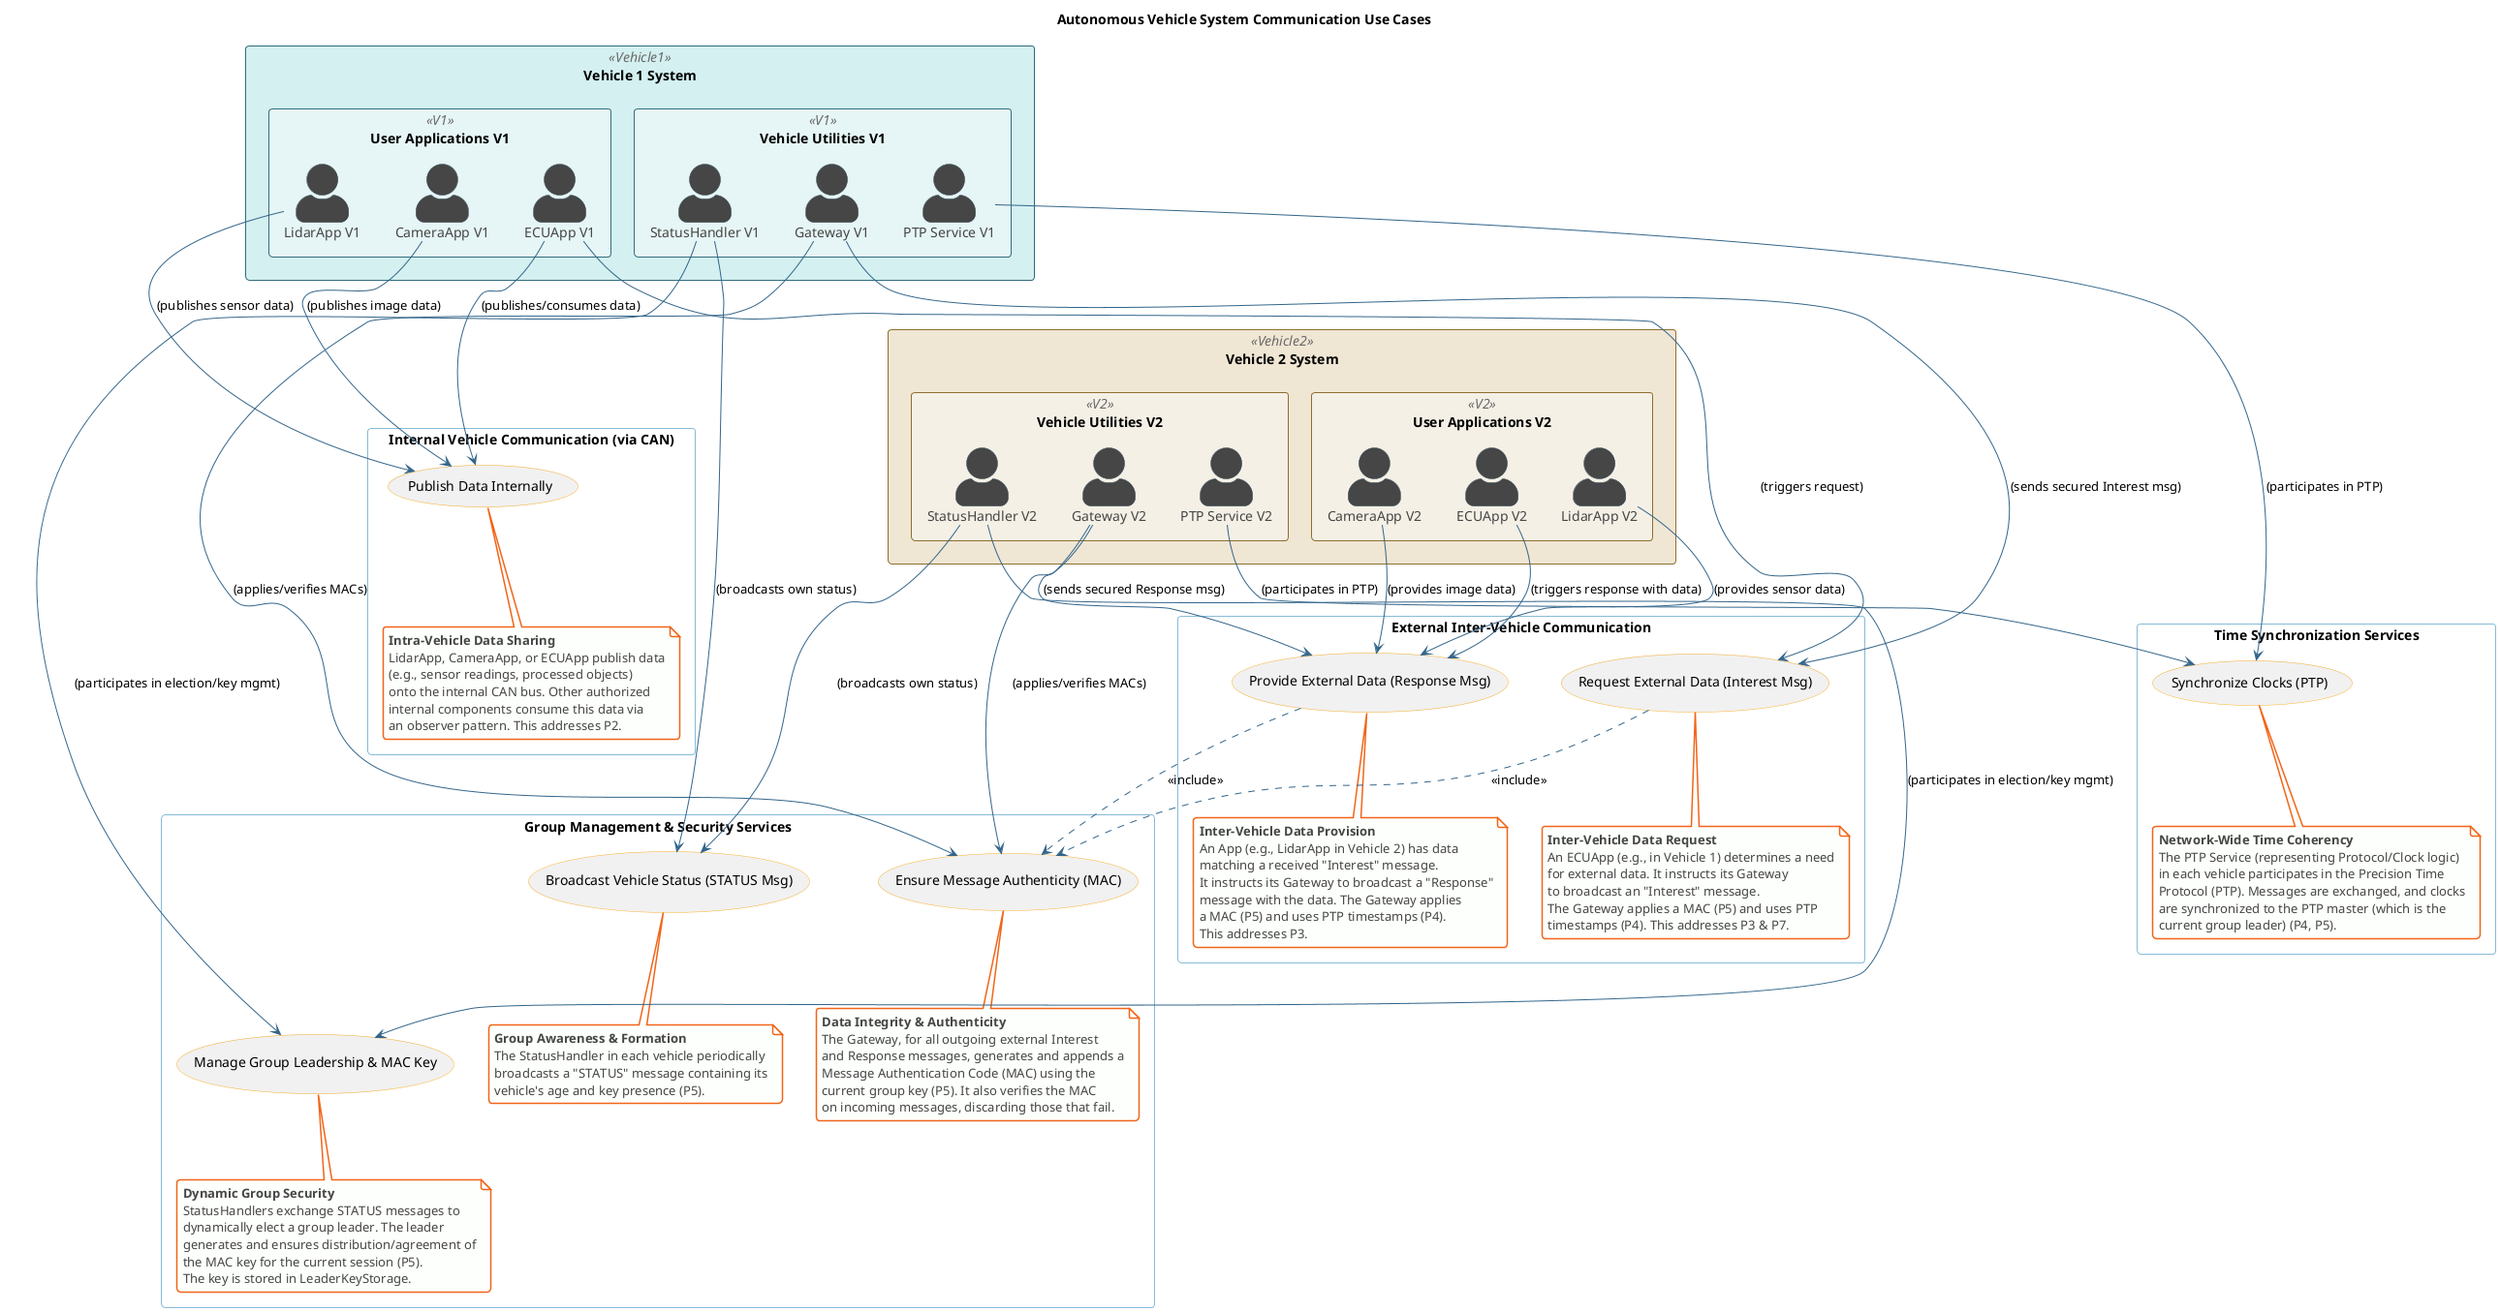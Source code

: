 @startuml UsecaseDiagram_AutonomousSystemCommunication
!theme vibrant
skinparam actorStyle awesome
skinparam packageStyle rectangle
skinparam usecaseStyle rectangle
skinparam ArrowColor #33658A
skinparam ActorBorderColor #2F4858
skinparam UsecaseBorderColor #F6AE2D
skinparam PackageBorderColor #86BBD8
skinparam NoteBorderColor #F26419
skinparam NoteBackgroundColor #FDFFFC

' Colors for different vehicles (from example)
skinparam rectangleBackgroundColor<<Vehicle1>> #D4F0F0
skinparam rectangleBorderColor<<Vehicle1>> #2F6D80
skinparam packageBackgroundColor<<V1>> #E6F5F5
skinparam packageBorderColor<<V1>> #2F6D80

skinparam rectangleBackgroundColor<<Vehicle2>> #F0E6D4
skinparam rectangleBorderColor<<Vehicle2>> #8D6E2F
skinparam packageBackgroundColor<<V2>> #F5F0E6
skinparam packageBorderColor<<V2>> #8D6E2F

title Autonomous Vehicle System Communication Use Cases

' === Actors Definition ===
' Actors are based on the components from our previous component diagram discussions.
rectangle "Vehicle 1 System" <<Vehicle1>> {
  package "User Applications V1" as V1_UserApps <<V1>> {
    actor "LidarApp V1" as Lidar_V1
    actor "CameraApp V1" as Camera_V1
    actor "ECUApp V1" as ECU_V1
  }
  package "Vehicle Utilities V1" as V1_Utilities <<V1>> {
    actor "Gateway V1" as Gateway_V1
    actor "StatusHandler V1" as Status_V1
    actor "PTP Service V1" as PTP_Service_V1
  }
}

rectangle "Vehicle 2 System" <<Vehicle2>> {
  package "User Applications V2" as V2_UserApps <<V2>> {
    actor "LidarApp V2" as Lidar_V2
    actor "CameraApp V2" as Camera_V2
    actor "ECUApp V2" as ECU_V2
  }
  package "Vehicle Utilities V2" as V2_Utilities <<V2>> {
    actor "Gateway V2" as Gateway_V2
    actor "StatusHandler V2" as Status_V2
    actor "PTP Service V2" as PTP_Service_V2
  }
}

' === Use Cases Definition ===

rectangle "Internal Vehicle Communication (via CAN)" {
  usecase "Publish Data Internally" as UC_Internal_Publish
  note bottom of UC_Internal_Publish
    <b>Intra-Vehicle Data Sharing</b>
    LidarApp, CameraApp, or ECUApp publish data
    (e.g., sensor readings, processed objects)
    onto the internal CAN bus. Other authorized
    internal components consume this data via
    an observer pattern. This addresses P2.
  end note
}

rectangle "External Inter-Vehicle Communication" {
  usecase "Request External Data (Interest Msg)" as UC_External_Interest
  note bottom of UC_External_Interest
    <b>Inter-Vehicle Data Request</b>
    An ECUApp (e.g., in Vehicle 1) determines a need
    for external data. It instructs its Gateway
    to broadcast an "Interest" message.
    The Gateway applies a MAC (P5) and uses PTP
    timestamps (P4). This addresses P3 & P7.
  end note

  usecase "Provide External Data (Response Msg)" as UC_External_Response
  note bottom of UC_External_Response
    <b>Inter-Vehicle Data Provision</b>
    An App (e.g., LidarApp in Vehicle 2) has data
    matching a received "Interest" message.
    It instructs its Gateway to broadcast a "Response"
    message with the data. The Gateway applies
    a MAC (P5) and uses PTP timestamps (P4).
    This addresses P3.
  end note
}

rectangle "Group Management & Security Services" {
  usecase "Broadcast Vehicle Status (STATUS Msg)" as UC_Group_StatusBroadcast
  note bottom of UC_Group_StatusBroadcast
    <b>Group Awareness & Formation</b>
    The StatusHandler in each vehicle periodically
    broadcasts a "STATUS" message containing its
    vehicle's age and key presence (P5).
  end note

  usecase "Manage Group Leadership & MAC Key" as UC_Group_Management
  note bottom of UC_Group_Management
    <b>Dynamic Group Security</b>
    StatusHandlers exchange STATUS messages to
    dynamically elect a group leader. The leader
    generates and ensures distribution/agreement of
    the MAC key for the current session (P5).
    The key is stored in LeaderKeyStorage.
  end note

  usecase "Ensure Message Authenticity (MAC)" as UC_Security_MAC
  note bottom of UC_Security_MAC
    <b>Data Integrity & Authenticity</b>
    The Gateway, for all outgoing external Interest
    and Response messages, generates and appends a
    Message Authentication Code (MAC) using the
    current group key (P5). It also verifies the MAC
    on incoming messages, discarding those that fail.
  end note
}

rectangle "Time Synchronization Services" {
  usecase "Synchronize Clocks (PTP)" as UC_Time_PTP
  note bottom of UC_Time_PTP
    <b>Network-Wide Time Coherency</b>
    The PTP Service (representing Protocol/Clock logic)
    in each vehicle participates in the Precision Time
    Protocol (PTP). Messages are exchanged, and clocks
    are synchronized to the PTP master (which is the
    current group leader) (P4, P5).
  end note
}

' === Relationships: Actors to Use Cases ===

' Internal Communication
Lidar_V1 --> UC_Internal_Publish : (publishes sensor data)
Camera_V1 --> UC_Internal_Publish : (publishes image data)
ECU_V1 --> UC_Internal_Publish : (publishes/consumes data)

' External Data Request
ECU_V1 --> UC_External_Interest : (triggers request)
Gateway_V1 --> UC_External_Interest : (sends secured Interest msg)

' External Data Provision
ECU_V2 --> UC_External_Response : (triggers response with data)
Lidar_V2 --> UC_External_Response : (provides sensor data)
Camera_V2 --> UC_External_Response : (provides image data)
Gateway_V2 --> UC_External_Response : (sends secured Response msg)

' Group Management & Security
Status_V1 --> UC_Group_StatusBroadcast : (broadcasts own status)
Status_V2 --> UC_Group_StatusBroadcast : (broadcasts own status)

Status_V1 --> UC_Group_Management : (participates in election/key mgmt)
Status_V2 --> UC_Group_Management : (participates in election/key mgmt)

Gateway_V1 --> UC_Security_MAC : (applies/verifies MACs)
Gateway_V2 --> UC_Security_MAC : (applies/verifies MACs)

' Time Synchronization
PTP_Service_V1 --> UC_Time_PTP : (participates in PTP)
PTP_Service_V2 --> UC_Time_PTP : (participates in PTP)

' Indicate that MAC security is part of external data exchange
UC_External_Interest ..> UC_Security_MAC : <<include>>
UC_External_Response ..> UC_Security_MAC : <<include>>


' Hidden links for layout aid
UC_Internal_Publish -[hidden]- UC_External_Interest
UC_Group_StatusBroadcast -[hidden]- UC_Group_Management

@enduml